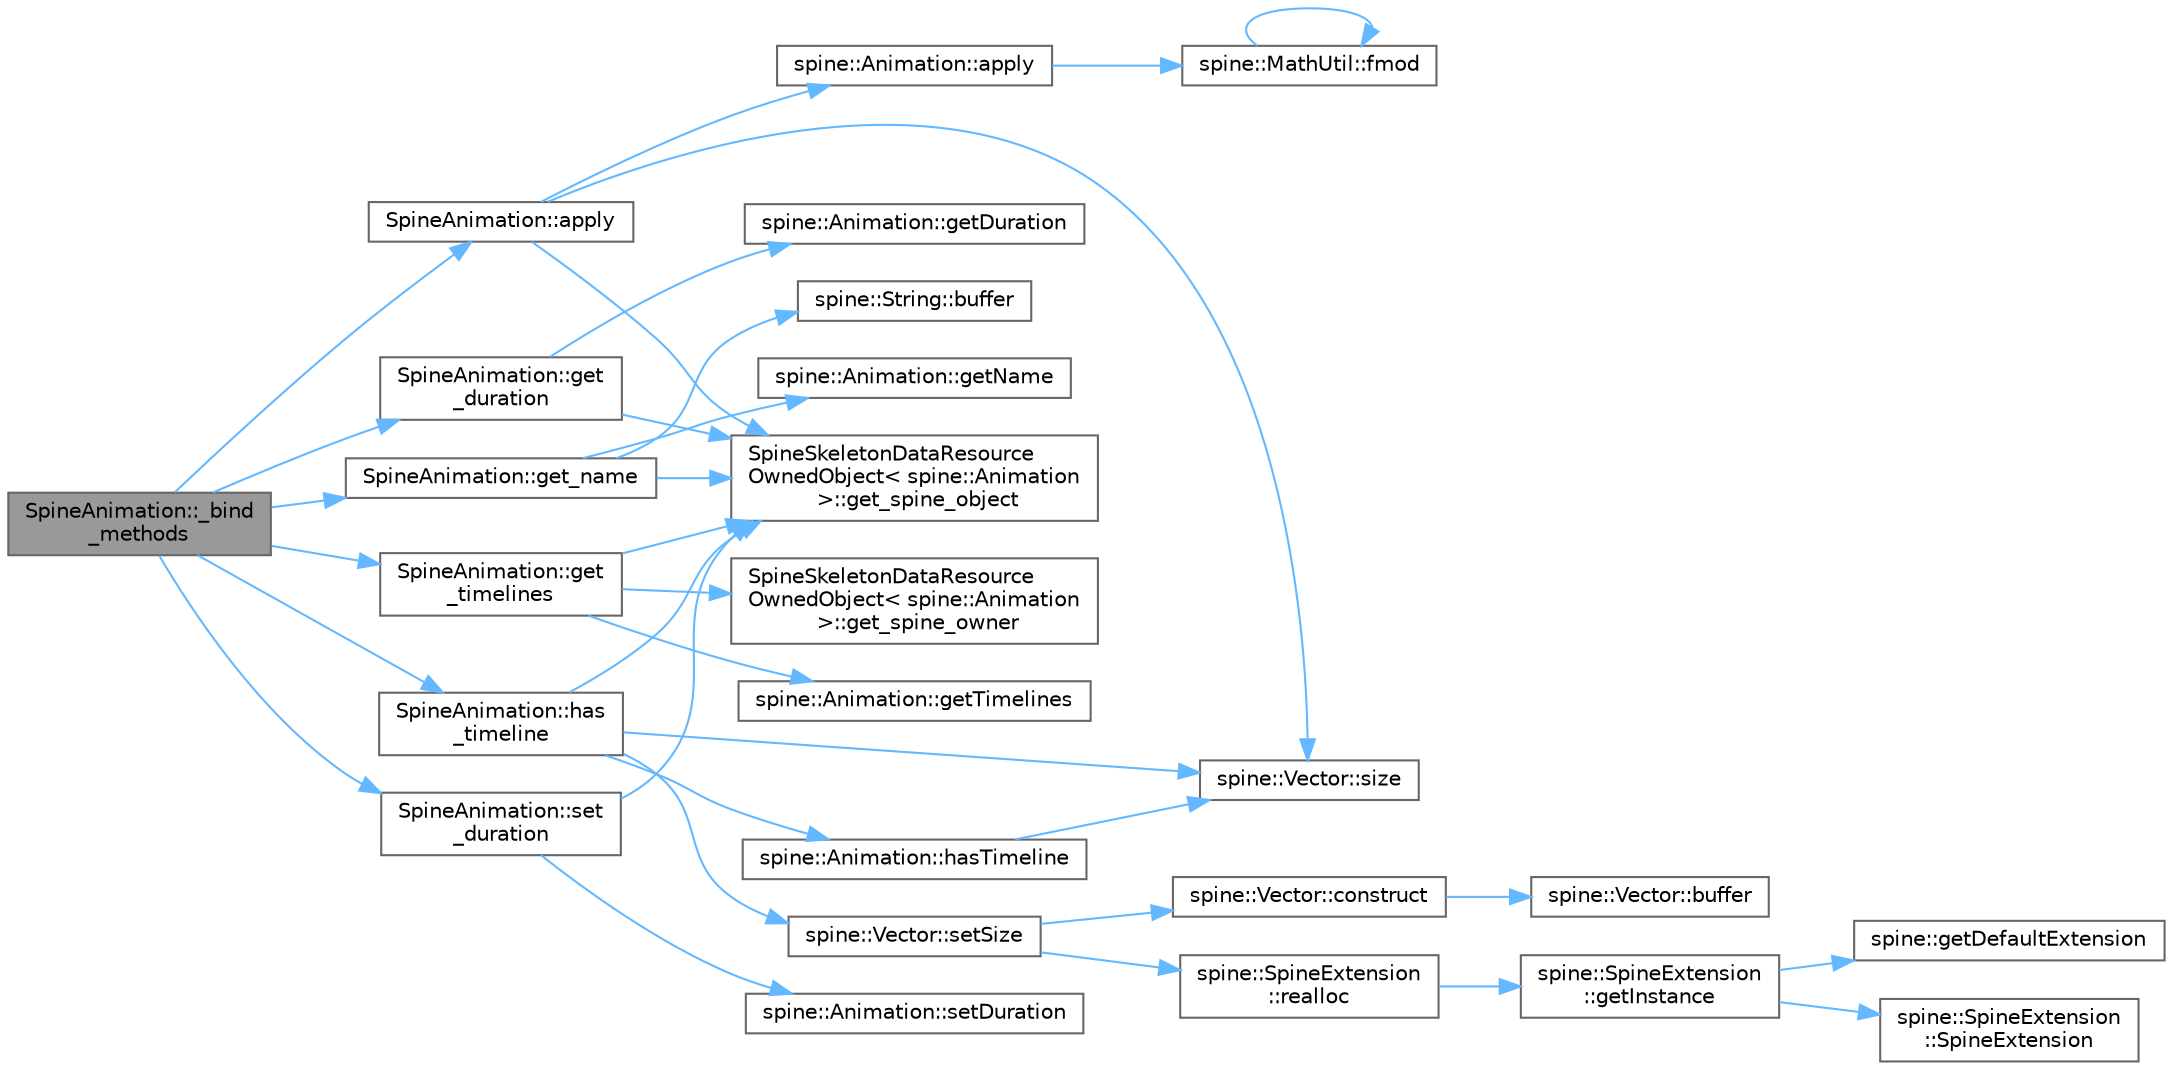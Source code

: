 digraph "SpineAnimation::_bind_methods"
{
 // LATEX_PDF_SIZE
  bgcolor="transparent";
  edge [fontname=Helvetica,fontsize=10,labelfontname=Helvetica,labelfontsize=10];
  node [fontname=Helvetica,fontsize=10,shape=box,height=0.2,width=0.4];
  rankdir="LR";
  Node1 [id="Node000001",label="SpineAnimation::_bind\l_methods",height=0.2,width=0.4,color="gray40", fillcolor="grey60", style="filled", fontcolor="black",tooltip=" "];
  Node1 -> Node2 [id="edge1_Node000001_Node000002",color="steelblue1",style="solid",tooltip=" "];
  Node2 [id="Node000002",label="SpineAnimation::apply",height=0.2,width=0.4,color="grey40", fillcolor="white", style="filled",URL="$class_spine_animation.html#af1433d990158a0f06a73c41e20a58355",tooltip=" "];
  Node2 -> Node3 [id="edge2_Node000002_Node000003",color="steelblue1",style="solid",tooltip=" "];
  Node3 [id="Node000003",label="spine::Animation::apply",height=0.2,width=0.4,color="grey40", fillcolor="white", style="filled",URL="$classspine_1_1_animation.html#a871aa727475d53be6754d194e25a977a",tooltip=" "];
  Node3 -> Node4 [id="edge3_Node000003_Node000004",color="steelblue1",style="solid",tooltip=" "];
  Node4 [id="Node000004",label="spine::MathUtil::fmod",height=0.2,width=0.4,color="grey40", fillcolor="white", style="filled",URL="$classspine_1_1_math_util.html#a5873682371ab67835b7f0460b6fe4d26",tooltip=" "];
  Node4 -> Node4 [id="edge4_Node000004_Node000004",color="steelblue1",style="solid",tooltip=" "];
  Node2 -> Node5 [id="edge5_Node000002_Node000005",color="steelblue1",style="solid",tooltip=" "];
  Node5 [id="Node000005",label="SpineSkeletonDataResource\lOwnedObject\< spine::Animation\l \>::get_spine_object",height=0.2,width=0.4,color="grey40", fillcolor="white", style="filled",URL="$class_spine_skeleton_data_resource_owned_object.html#a17a452fe3be51c5dfec16fddf002d318",tooltip=" "];
  Node2 -> Node6 [id="edge6_Node000002_Node000006",color="steelblue1",style="solid",tooltip=" "];
  Node6 [id="Node000006",label="spine::Vector::size",height=0.2,width=0.4,color="grey40", fillcolor="white", style="filled",URL="$classspine_1_1_vector.html#a9a93bc1e4174a3abf92154b3c1017542",tooltip=" "];
  Node1 -> Node7 [id="edge7_Node000001_Node000007",color="steelblue1",style="solid",tooltip=" "];
  Node7 [id="Node000007",label="SpineAnimation::get\l_duration",height=0.2,width=0.4,color="grey40", fillcolor="white", style="filled",URL="$class_spine_animation.html#a900571ef59443c1d99aea3c448f02191",tooltip=" "];
  Node7 -> Node5 [id="edge8_Node000007_Node000005",color="steelblue1",style="solid",tooltip=" "];
  Node7 -> Node8 [id="edge9_Node000007_Node000008",color="steelblue1",style="solid",tooltip=" "];
  Node8 [id="Node000008",label="spine::Animation::getDuration",height=0.2,width=0.4,color="grey40", fillcolor="white", style="filled",URL="$classspine_1_1_animation.html#aa5c61dc5f0a942fbd829e050d7b1891a",tooltip=" "];
  Node1 -> Node9 [id="edge10_Node000001_Node000009",color="steelblue1",style="solid",tooltip=" "];
  Node9 [id="Node000009",label="SpineAnimation::get_name",height=0.2,width=0.4,color="grey40", fillcolor="white", style="filled",URL="$class_spine_animation.html#a293a887fd0e1d50d56a89afdf76a6a3e",tooltip=" "];
  Node9 -> Node10 [id="edge11_Node000009_Node000010",color="steelblue1",style="solid",tooltip=" "];
  Node10 [id="Node000010",label="spine::String::buffer",height=0.2,width=0.4,color="grey40", fillcolor="white", style="filled",URL="$classspine_1_1_string.html#a7a6a5c45e2a732eb90cedf07434315b0",tooltip=" "];
  Node9 -> Node5 [id="edge12_Node000009_Node000005",color="steelblue1",style="solid",tooltip=" "];
  Node9 -> Node11 [id="edge13_Node000009_Node000011",color="steelblue1",style="solid",tooltip=" "];
  Node11 [id="Node000011",label="spine::Animation::getName",height=0.2,width=0.4,color="grey40", fillcolor="white", style="filled",URL="$classspine_1_1_animation.html#a3244b221287eb8329a10901862040d3b",tooltip=" "];
  Node1 -> Node12 [id="edge14_Node000001_Node000012",color="steelblue1",style="solid",tooltip=" "];
  Node12 [id="Node000012",label="SpineAnimation::get\l_timelines",height=0.2,width=0.4,color="grey40", fillcolor="white", style="filled",URL="$class_spine_animation.html#aeec0ddac00e7a525baa9d67d8ad7e762",tooltip=" "];
  Node12 -> Node5 [id="edge15_Node000012_Node000005",color="steelblue1",style="solid",tooltip=" "];
  Node12 -> Node13 [id="edge16_Node000012_Node000013",color="steelblue1",style="solid",tooltip=" "];
  Node13 [id="Node000013",label="SpineSkeletonDataResource\lOwnedObject\< spine::Animation\l \>::get_spine_owner",height=0.2,width=0.4,color="grey40", fillcolor="white", style="filled",URL="$class_spine_skeleton_data_resource_owned_object.html#a8fb9e97d2c2f85dc522e85b9c9cbd112",tooltip=" "];
  Node12 -> Node14 [id="edge17_Node000012_Node000014",color="steelblue1",style="solid",tooltip=" "];
  Node14 [id="Node000014",label="spine::Animation::getTimelines",height=0.2,width=0.4,color="grey40", fillcolor="white", style="filled",URL="$classspine_1_1_animation.html#a9a15215d530c9332f15d92303edef9b9",tooltip=" "];
  Node1 -> Node15 [id="edge18_Node000001_Node000015",color="steelblue1",style="solid",tooltip=" "];
  Node15 [id="Node000015",label="SpineAnimation::has\l_timeline",height=0.2,width=0.4,color="grey40", fillcolor="white", style="filled",URL="$class_spine_animation.html#aa21e92ad8e23d32b75dd37f0c2ea54e1",tooltip=" "];
  Node15 -> Node5 [id="edge19_Node000015_Node000005",color="steelblue1",style="solid",tooltip=" "];
  Node15 -> Node16 [id="edge20_Node000015_Node000016",color="steelblue1",style="solid",tooltip=" "];
  Node16 [id="Node000016",label="spine::Animation::hasTimeline",height=0.2,width=0.4,color="grey40", fillcolor="white", style="filled",URL="$classspine_1_1_animation.html#a8a0c8bc8881b4cb78718b53be995e67a",tooltip=" "];
  Node16 -> Node6 [id="edge21_Node000016_Node000006",color="steelblue1",style="solid",tooltip=" "];
  Node15 -> Node17 [id="edge22_Node000015_Node000017",color="steelblue1",style="solid",tooltip=" "];
  Node17 [id="Node000017",label="spine::Vector::setSize",height=0.2,width=0.4,color="grey40", fillcolor="white", style="filled",URL="$classspine_1_1_vector.html#afc7cd327140907874b8c8b4a7bca689e",tooltip=" "];
  Node17 -> Node18 [id="edge23_Node000017_Node000018",color="steelblue1",style="solid",tooltip=" "];
  Node18 [id="Node000018",label="spine::Vector::construct",height=0.2,width=0.4,color="grey40", fillcolor="white", style="filled",URL="$classspine_1_1_vector.html#abfde582e65af47f6402e4bbdbd8a342c",tooltip=" "];
  Node18 -> Node19 [id="edge24_Node000018_Node000019",color="steelblue1",style="solid",tooltip=" "];
  Node19 [id="Node000019",label="spine::Vector::buffer",height=0.2,width=0.4,color="grey40", fillcolor="white", style="filled",URL="$classspine_1_1_vector.html#a51e5c426b03098af297e10efdaf52e22",tooltip=" "];
  Node17 -> Node20 [id="edge25_Node000017_Node000020",color="steelblue1",style="solid",tooltip=" "];
  Node20 [id="Node000020",label="spine::SpineExtension\l::realloc",height=0.2,width=0.4,color="grey40", fillcolor="white", style="filled",URL="$classspine_1_1_spine_extension.html#a7193fd3fa608111c02d744b46281cfed",tooltip=" "];
  Node20 -> Node21 [id="edge26_Node000020_Node000021",color="steelblue1",style="solid",tooltip=" "];
  Node21 [id="Node000021",label="spine::SpineExtension\l::getInstance",height=0.2,width=0.4,color="grey40", fillcolor="white", style="filled",URL="$classspine_1_1_spine_extension.html#ab60f2a37a933de36919feea9a33de55b",tooltip=" "];
  Node21 -> Node22 [id="edge27_Node000021_Node000022",color="steelblue1",style="solid",tooltip=" "];
  Node22 [id="Node000022",label="spine::getDefaultExtension",height=0.2,width=0.4,color="grey40", fillcolor="white", style="filled",URL="$namespacespine.html#a24f615f096f30200fe83c7a9cc811f75",tooltip=" "];
  Node21 -> Node23 [id="edge28_Node000021_Node000023",color="steelblue1",style="solid",tooltip=" "];
  Node23 [id="Node000023",label="spine::SpineExtension\l::SpineExtension",height=0.2,width=0.4,color="grey40", fillcolor="white", style="filled",URL="$classspine_1_1_spine_extension.html#ae8793479e170e386fa72946ca48758ab",tooltip=" "];
  Node15 -> Node6 [id="edge29_Node000015_Node000006",color="steelblue1",style="solid",tooltip=" "];
  Node1 -> Node24 [id="edge30_Node000001_Node000024",color="steelblue1",style="solid",tooltip=" "];
  Node24 [id="Node000024",label="SpineAnimation::set\l_duration",height=0.2,width=0.4,color="grey40", fillcolor="white", style="filled",URL="$class_spine_animation.html#ae0c33e445f2d7642e837216a293e4b0c",tooltip=" "];
  Node24 -> Node5 [id="edge31_Node000024_Node000005",color="steelblue1",style="solid",tooltip=" "];
  Node24 -> Node25 [id="edge32_Node000024_Node000025",color="steelblue1",style="solid",tooltip=" "];
  Node25 [id="Node000025",label="spine::Animation::setDuration",height=0.2,width=0.4,color="grey40", fillcolor="white", style="filled",URL="$classspine_1_1_animation.html#a46b42b1f7e932d21e8f04cd516c98301",tooltip=" "];
}
